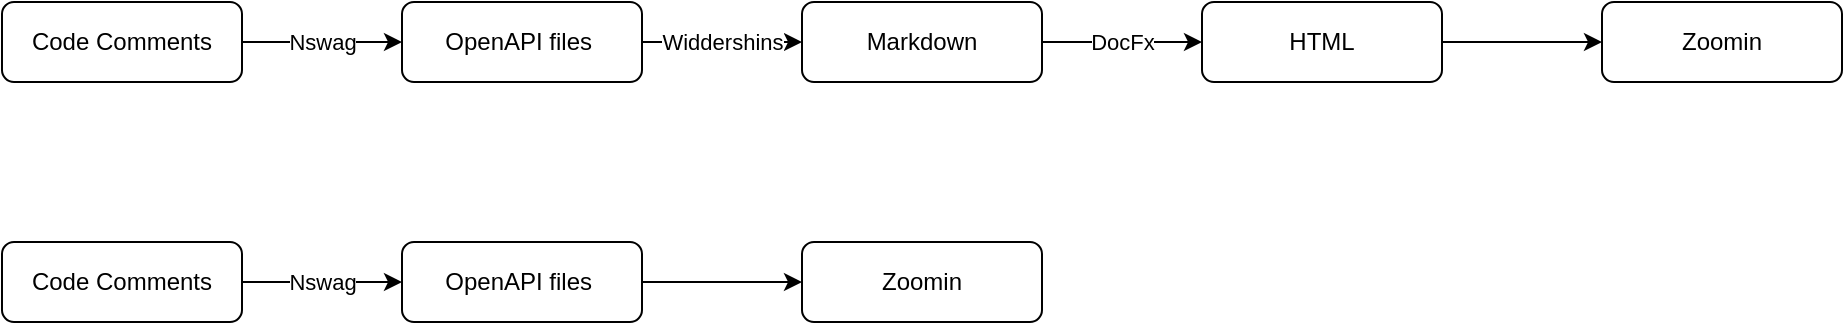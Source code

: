 <mxfile version="17.1.3" type="device"><diagram id="C5RBs43oDa-KdzZeNtuy" name="Page-1"><mxGraphModel dx="1209" dy="690" grid="1" gridSize="10" guides="1" tooltips="1" connect="1" arrows="1" fold="1" page="1" pageScale="1" pageWidth="827" pageHeight="1169" math="0" shadow="0"><root><mxCell id="WIyWlLk6GJQsqaUBKTNV-0"/><mxCell id="WIyWlLk6GJQsqaUBKTNV-1" parent="WIyWlLk6GJQsqaUBKTNV-0"/><mxCell id="SJ4MhANhncd47o3WILzi-1" value="Nswag" style="edgeStyle=orthogonalEdgeStyle;rounded=0;orthogonalLoop=1;jettySize=auto;html=1;" edge="1" parent="WIyWlLk6GJQsqaUBKTNV-1" source="WIyWlLk6GJQsqaUBKTNV-3" target="SJ4MhANhncd47o3WILzi-0"><mxGeometry relative="1" as="geometry"/></mxCell><mxCell id="WIyWlLk6GJQsqaUBKTNV-3" value="Code Comments" style="rounded=1;whiteSpace=wrap;html=1;fontSize=12;glass=0;strokeWidth=1;shadow=0;" parent="WIyWlLk6GJQsqaUBKTNV-1" vertex="1"><mxGeometry x="40" y="80" width="120" height="40" as="geometry"/></mxCell><mxCell id="SJ4MhANhncd47o3WILzi-3" value="Widdershins" style="edgeStyle=orthogonalEdgeStyle;rounded=0;orthogonalLoop=1;jettySize=auto;html=1;" edge="1" parent="WIyWlLk6GJQsqaUBKTNV-1" source="SJ4MhANhncd47o3WILzi-0" target="SJ4MhANhncd47o3WILzi-2"><mxGeometry relative="1" as="geometry"/></mxCell><mxCell id="SJ4MhANhncd47o3WILzi-0" value="OpenAPI files&amp;nbsp;" style="rounded=1;whiteSpace=wrap;html=1;fontSize=12;glass=0;strokeWidth=1;shadow=0;" vertex="1" parent="WIyWlLk6GJQsqaUBKTNV-1"><mxGeometry x="240" y="80" width="120" height="40" as="geometry"/></mxCell><mxCell id="SJ4MhANhncd47o3WILzi-5" value="DocFx" style="edgeStyle=orthogonalEdgeStyle;rounded=0;orthogonalLoop=1;jettySize=auto;html=1;" edge="1" parent="WIyWlLk6GJQsqaUBKTNV-1" source="SJ4MhANhncd47o3WILzi-2" target="SJ4MhANhncd47o3WILzi-4"><mxGeometry relative="1" as="geometry"/></mxCell><mxCell id="SJ4MhANhncd47o3WILzi-2" value="Markdown" style="rounded=1;whiteSpace=wrap;html=1;fontSize=12;glass=0;strokeWidth=1;shadow=0;" vertex="1" parent="WIyWlLk6GJQsqaUBKTNV-1"><mxGeometry x="440" y="80" width="120" height="40" as="geometry"/></mxCell><mxCell id="SJ4MhANhncd47o3WILzi-7" value="" style="edgeStyle=orthogonalEdgeStyle;rounded=0;orthogonalLoop=1;jettySize=auto;html=1;" edge="1" parent="WIyWlLk6GJQsqaUBKTNV-1" source="SJ4MhANhncd47o3WILzi-4" target="SJ4MhANhncd47o3WILzi-6"><mxGeometry relative="1" as="geometry"/></mxCell><mxCell id="SJ4MhANhncd47o3WILzi-4" value="HTML" style="rounded=1;whiteSpace=wrap;html=1;fontSize=12;glass=0;strokeWidth=1;shadow=0;" vertex="1" parent="WIyWlLk6GJQsqaUBKTNV-1"><mxGeometry x="640" y="80" width="120" height="40" as="geometry"/></mxCell><mxCell id="SJ4MhANhncd47o3WILzi-6" value="Zoomin" style="rounded=1;whiteSpace=wrap;html=1;fontSize=12;glass=0;strokeWidth=1;shadow=0;" vertex="1" parent="WIyWlLk6GJQsqaUBKTNV-1"><mxGeometry x="840" y="80" width="120" height="40" as="geometry"/></mxCell><mxCell id="SJ4MhANhncd47o3WILzi-8" value="Nswag" style="edgeStyle=orthogonalEdgeStyle;rounded=0;orthogonalLoop=1;jettySize=auto;html=1;" edge="1" parent="WIyWlLk6GJQsqaUBKTNV-1" source="SJ4MhANhncd47o3WILzi-9" target="SJ4MhANhncd47o3WILzi-11"><mxGeometry relative="1" as="geometry"/></mxCell><mxCell id="SJ4MhANhncd47o3WILzi-9" value="Code Comments" style="rounded=1;whiteSpace=wrap;html=1;fontSize=12;glass=0;strokeWidth=1;shadow=0;" vertex="1" parent="WIyWlLk6GJQsqaUBKTNV-1"><mxGeometry x="40" y="200" width="120" height="40" as="geometry"/></mxCell><mxCell id="SJ4MhANhncd47o3WILzi-17" value="" style="edgeStyle=orthogonalEdgeStyle;rounded=0;orthogonalLoop=1;jettySize=auto;html=1;" edge="1" parent="WIyWlLk6GJQsqaUBKTNV-1" source="SJ4MhANhncd47o3WILzi-11" target="SJ4MhANhncd47o3WILzi-16"><mxGeometry relative="1" as="geometry"/></mxCell><mxCell id="SJ4MhANhncd47o3WILzi-11" value="OpenAPI files&amp;nbsp;" style="rounded=1;whiteSpace=wrap;html=1;fontSize=12;glass=0;strokeWidth=1;shadow=0;" vertex="1" parent="WIyWlLk6GJQsqaUBKTNV-1"><mxGeometry x="240" y="200" width="120" height="40" as="geometry"/></mxCell><mxCell id="SJ4MhANhncd47o3WILzi-16" value="Zoomin" style="rounded=1;whiteSpace=wrap;html=1;fontSize=12;glass=0;strokeWidth=1;shadow=0;" vertex="1" parent="WIyWlLk6GJQsqaUBKTNV-1"><mxGeometry x="440" y="200" width="120" height="40" as="geometry"/></mxCell></root></mxGraphModel></diagram></mxfile>